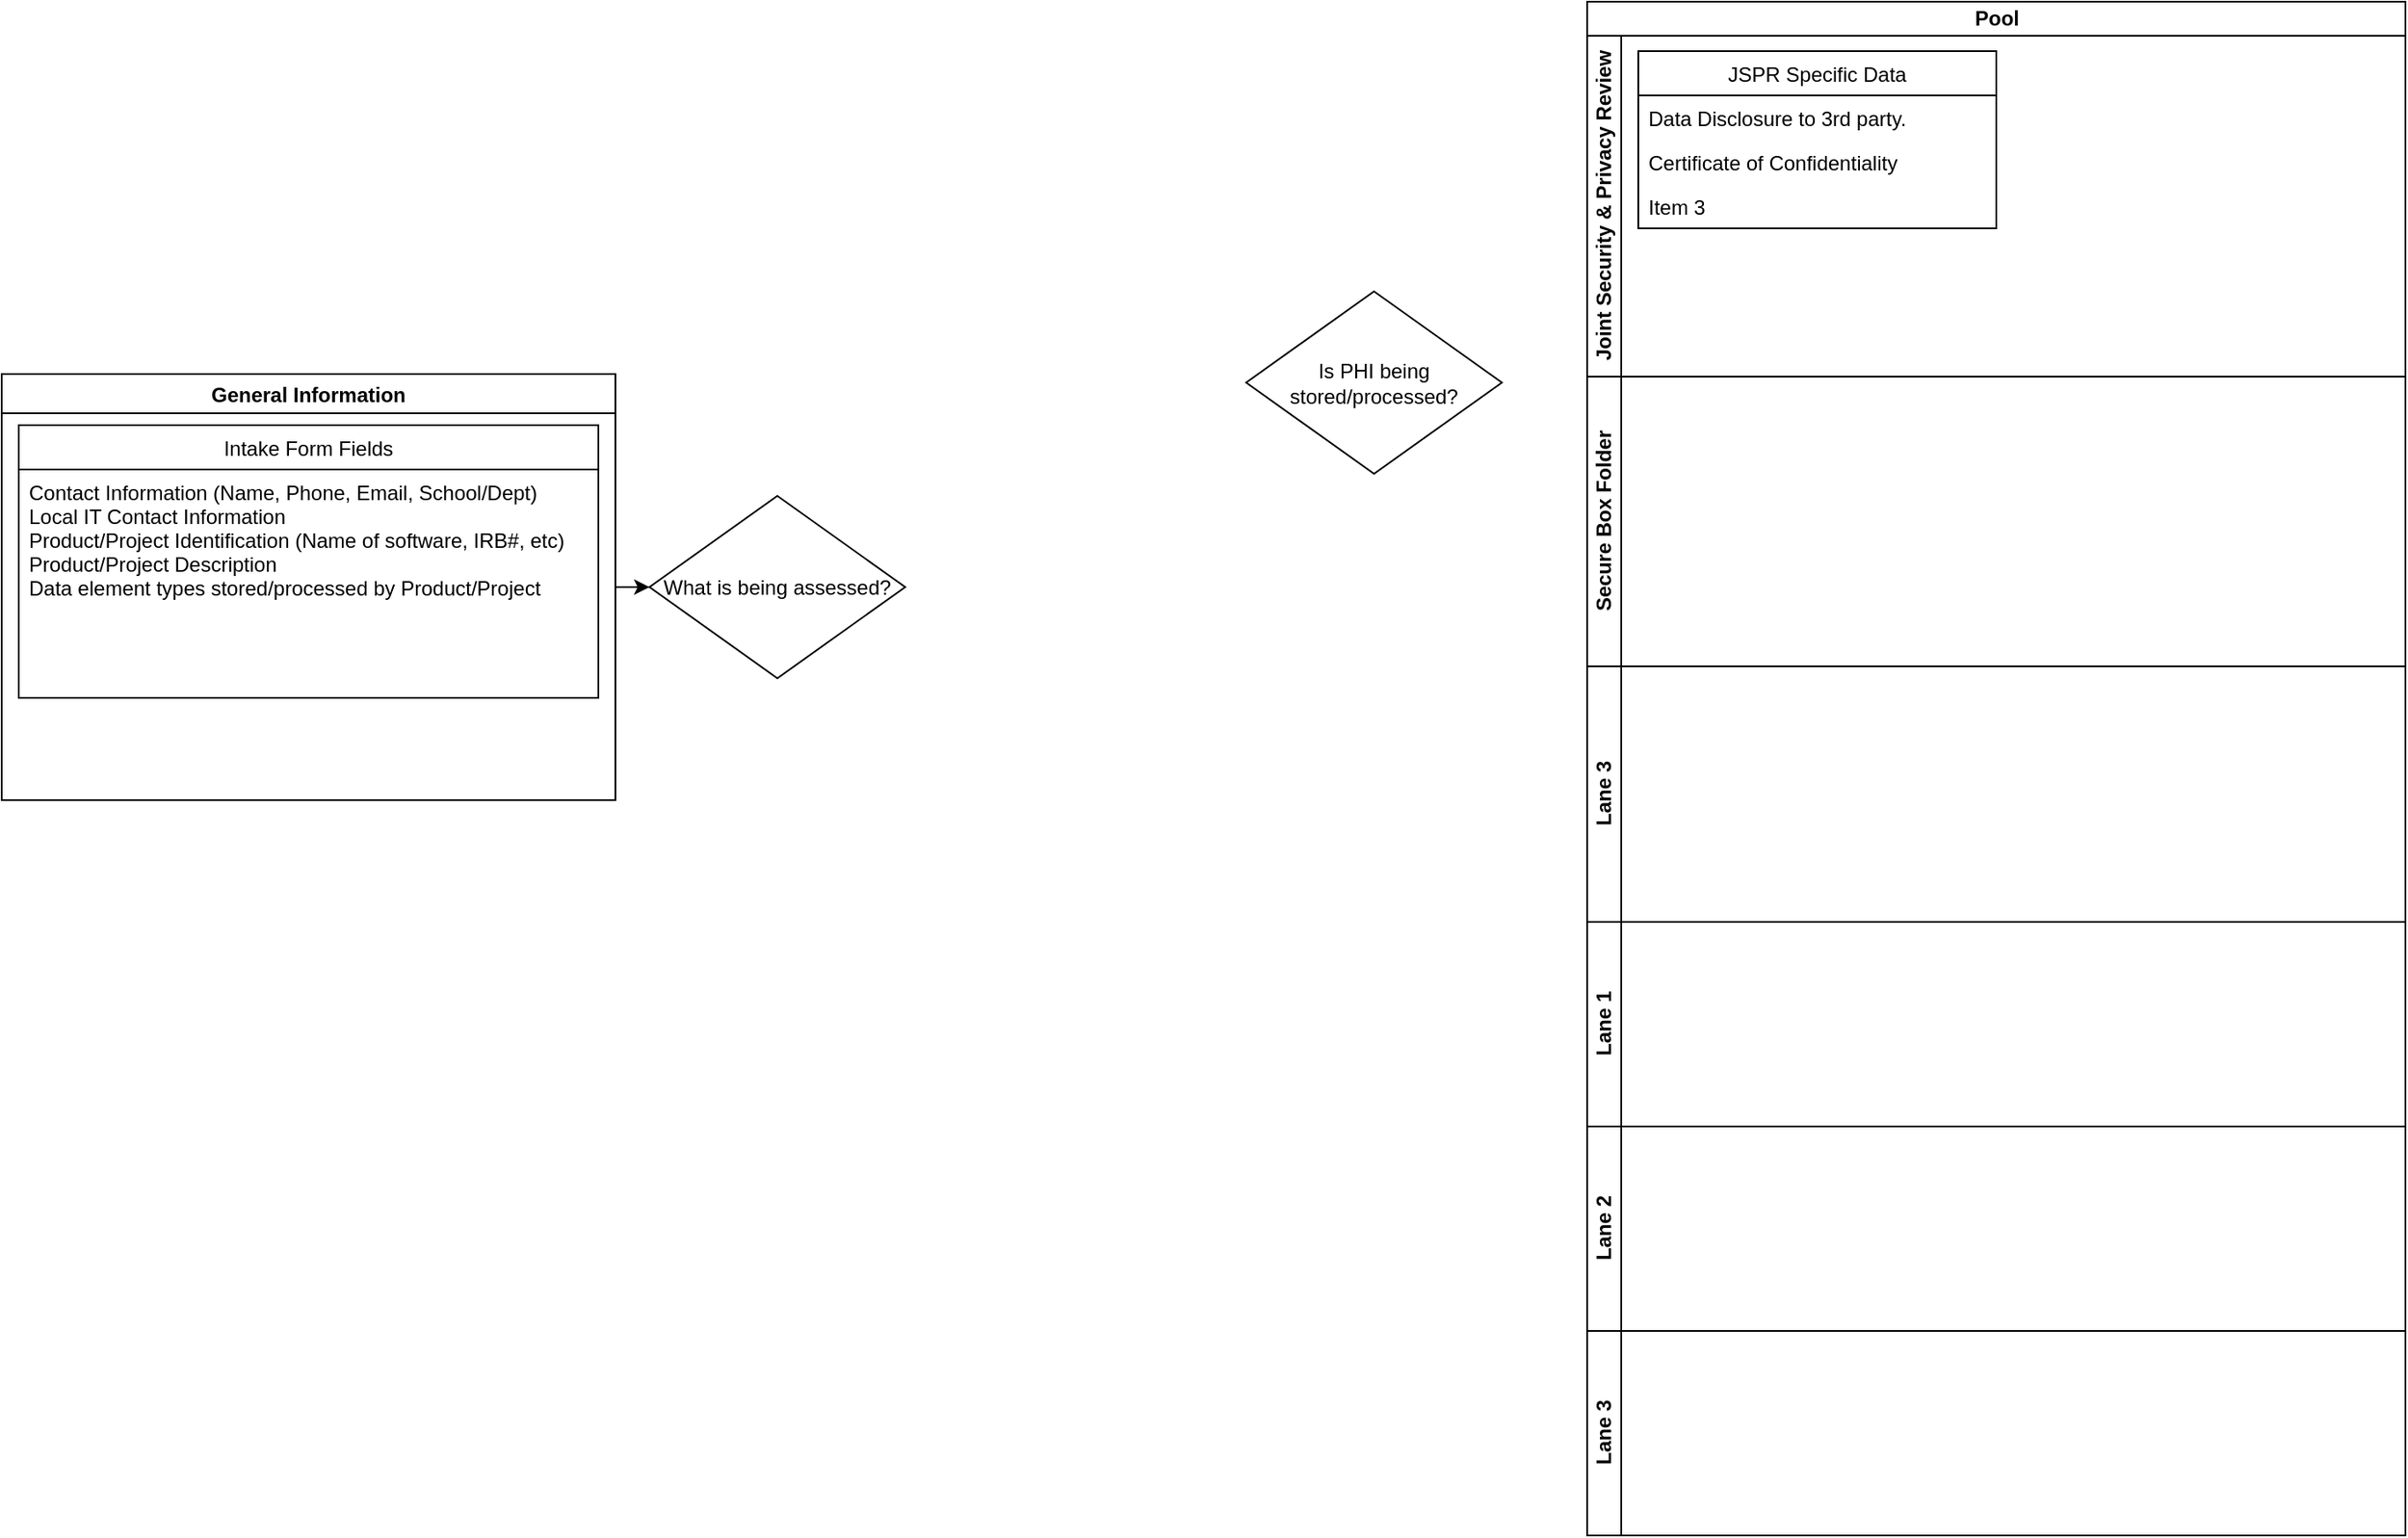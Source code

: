 <mxfile version="13.1.1" type="github">
  <diagram id="prtHgNgQTEPvFCAcTncT" name="Page-1">
    <mxGraphModel dx="2253" dy="727" grid="1" gridSize="10" guides="1" tooltips="1" connect="1" arrows="1" fold="1" page="1" pageScale="1" pageWidth="827" pageHeight="1169" math="0" shadow="0">
      <root>
        <mxCell id="0" />
        <mxCell id="1" parent="0" />
        <mxCell id="ICGc_ksDgKoEMmsDHTLX-5" style="edgeStyle=orthogonalEdgeStyle;rounded=0;orthogonalLoop=1;jettySize=auto;html=1;exitX=1;exitY=0.5;exitDx=0;exitDy=0;entryX=0;entryY=0.5;entryDx=0;entryDy=0;" edge="1" parent="1" source="yxAS-kUYhovaRyHfJ3Vv-26" target="yxAS-kUYhovaRyHfJ3Vv-39">
          <mxGeometry relative="1" as="geometry" />
        </mxCell>
        <mxCell id="yxAS-kUYhovaRyHfJ3Vv-26" value="General Information" style="swimlane;" parent="1" vertex="1">
          <mxGeometry x="-810" y="718.5" width="360" height="250" as="geometry" />
        </mxCell>
        <mxCell id="yxAS-kUYhovaRyHfJ3Vv-28" value="Intake Form Fields" style="swimlane;fontStyle=0;childLayout=stackLayout;horizontal=1;startSize=26;fillColor=none;horizontalStack=0;resizeParent=1;resizeParentMax=0;resizeLast=0;collapsible=1;marginBottom=0;" parent="yxAS-kUYhovaRyHfJ3Vv-26" vertex="1">
          <mxGeometry x="10" y="30" width="340" height="160" as="geometry" />
        </mxCell>
        <mxCell id="yxAS-kUYhovaRyHfJ3Vv-31" value="Contact Information (Name, Phone, Email, School/Dept)&#xa;Local IT Contact Information&#xa;Product/Project Identification (Name of software, IRB#, etc)&#xa;Product/Project Description&#xa;Data element types stored/processed by Product/Project&#xa;&#xa;" style="text;strokeColor=none;fillColor=none;align=left;verticalAlign=top;spacingLeft=4;spacingRight=4;overflow=hidden;rotatable=0;points=[[0,0.5],[1,0.5]];portConstraint=eastwest;" parent="yxAS-kUYhovaRyHfJ3Vv-28" vertex="1">
          <mxGeometry y="26" width="340" height="134" as="geometry" />
        </mxCell>
        <mxCell id="yxAS-kUYhovaRyHfJ3Vv-22" value="Pool" style="swimlane;html=1;childLayout=stackLayout;resizeParent=1;resizeParentMax=0;horizontal=1;startSize=20;horizontalStack=0;" parent="1" vertex="1">
          <mxGeometry x="120" y="500" width="480" height="540" as="geometry" />
        </mxCell>
        <mxCell id="yxAS-kUYhovaRyHfJ3Vv-23" value="&lt;div&gt;Joint Security &amp;amp; Privacy Review&lt;/div&gt;" style="swimlane;html=1;startSize=20;horizontal=0;" parent="yxAS-kUYhovaRyHfJ3Vv-22" vertex="1">
          <mxGeometry y="20" width="480" height="200" as="geometry" />
        </mxCell>
        <mxCell id="yxAS-kUYhovaRyHfJ3Vv-32" value="JSPR Specific Data" style="swimlane;fontStyle=0;childLayout=stackLayout;horizontal=1;startSize=26;fillColor=none;horizontalStack=0;resizeParent=1;resizeParentMax=0;resizeLast=0;collapsible=1;marginBottom=0;" parent="yxAS-kUYhovaRyHfJ3Vv-23" vertex="1">
          <mxGeometry x="30" y="9" width="210" height="104" as="geometry" />
        </mxCell>
        <mxCell id="yxAS-kUYhovaRyHfJ3Vv-33" value="Data Disclosure to 3rd party.&#xa;" style="text;strokeColor=none;fillColor=none;align=left;verticalAlign=top;spacingLeft=4;spacingRight=4;overflow=hidden;rotatable=0;points=[[0,0.5],[1,0.5]];portConstraint=eastwest;" parent="yxAS-kUYhovaRyHfJ3Vv-32" vertex="1">
          <mxGeometry y="26" width="210" height="26" as="geometry" />
        </mxCell>
        <mxCell id="yxAS-kUYhovaRyHfJ3Vv-34" value="Certificate of Confidentiality" style="text;strokeColor=none;fillColor=none;align=left;verticalAlign=top;spacingLeft=4;spacingRight=4;overflow=hidden;rotatable=0;points=[[0,0.5],[1,0.5]];portConstraint=eastwest;" parent="yxAS-kUYhovaRyHfJ3Vv-32" vertex="1">
          <mxGeometry y="52" width="210" height="26" as="geometry" />
        </mxCell>
        <mxCell id="yxAS-kUYhovaRyHfJ3Vv-35" value="Item 3" style="text;strokeColor=none;fillColor=none;align=left;verticalAlign=top;spacingLeft=4;spacingRight=4;overflow=hidden;rotatable=0;points=[[0,0.5],[1,0.5]];portConstraint=eastwest;" parent="yxAS-kUYhovaRyHfJ3Vv-32" vertex="1">
          <mxGeometry y="78" width="210" height="26" as="geometry" />
        </mxCell>
        <mxCell id="yxAS-kUYhovaRyHfJ3Vv-24" value="Secure Box Folder" style="swimlane;html=1;startSize=20;horizontal=0;" parent="yxAS-kUYhovaRyHfJ3Vv-22" vertex="1">
          <mxGeometry y="220" width="480" height="170" as="geometry" />
        </mxCell>
        <mxCell id="yxAS-kUYhovaRyHfJ3Vv-25" value="Lane 3" style="swimlane;html=1;startSize=20;horizontal=0;" parent="yxAS-kUYhovaRyHfJ3Vv-22" vertex="1">
          <mxGeometry y="390" width="480" height="150" as="geometry" />
        </mxCell>
        <mxCell id="yxAS-kUYhovaRyHfJ3Vv-38" value="Is PHI being stored/processed?" style="rhombus;whiteSpace=wrap;html=1;" parent="1" vertex="1">
          <mxGeometry x="-80" y="670" width="150" height="107" as="geometry" />
        </mxCell>
        <mxCell id="yxAS-kUYhovaRyHfJ3Vv-39" value="What is being assessed?" style="rhombus;whiteSpace=wrap;html=1;" parent="1" vertex="1">
          <mxGeometry x="-430" y="790" width="150" height="107" as="geometry" />
        </mxCell>
        <mxCell id="ICGc_ksDgKoEMmsDHTLX-1" value="" style="swimlane;html=1;childLayout=stackLayout;resizeParent=1;resizeParentMax=0;horizontal=1;startSize=0;horizontalStack=0;" vertex="1" parent="1">
          <mxGeometry x="120" y="1040" width="480" height="360" as="geometry" />
        </mxCell>
        <mxCell id="ICGc_ksDgKoEMmsDHTLX-2" value="Lane 1" style="swimlane;html=1;startSize=20;horizontal=0;" vertex="1" parent="ICGc_ksDgKoEMmsDHTLX-1">
          <mxGeometry width="480" height="120" as="geometry" />
        </mxCell>
        <mxCell id="ICGc_ksDgKoEMmsDHTLX-3" value="Lane 2" style="swimlane;html=1;startSize=20;horizontal=0;" vertex="1" parent="ICGc_ksDgKoEMmsDHTLX-1">
          <mxGeometry y="120" width="480" height="120" as="geometry" />
        </mxCell>
        <mxCell id="ICGc_ksDgKoEMmsDHTLX-4" value="Lane 3" style="swimlane;html=1;startSize=20;horizontal=0;" vertex="1" parent="ICGc_ksDgKoEMmsDHTLX-1">
          <mxGeometry y="240" width="480" height="120" as="geometry" />
        </mxCell>
      </root>
    </mxGraphModel>
  </diagram>
</mxfile>

